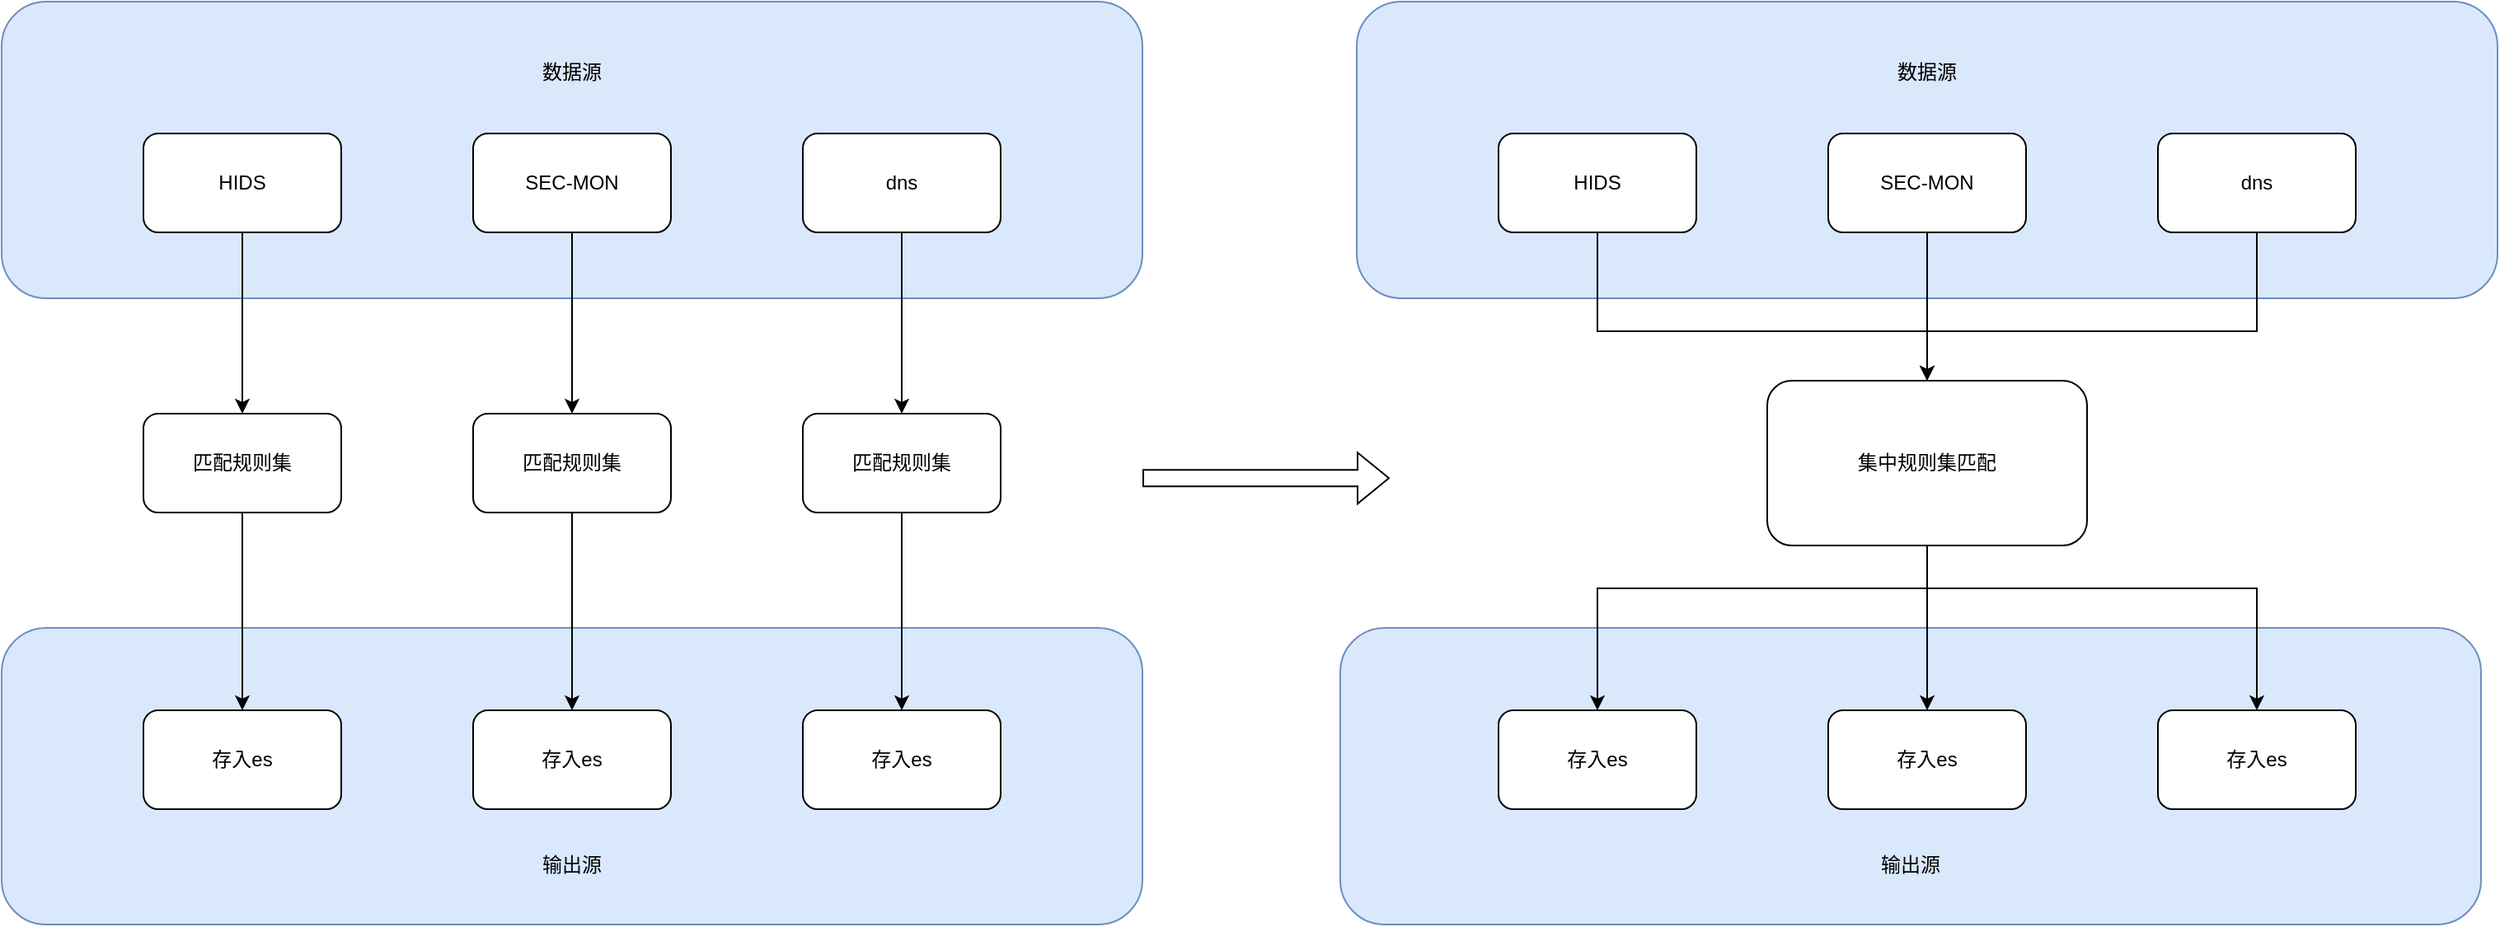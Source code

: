 <mxfile version="20.6.0" type="github">
  <diagram id="VQYcUe_oQCwso1XbFN0q" name="第 1 页">
    <mxGraphModel dx="1630" dy="1084" grid="1" gridSize="10" guides="1" tooltips="1" connect="1" arrows="1" fold="1" page="1" pageScale="1" pageWidth="827" pageHeight="1169" math="0" shadow="0">
      <root>
        <mxCell id="0" />
        <mxCell id="1" parent="0" />
        <mxCell id="kJi_dVdC59Bn_U06gm7y-30" value="&lt;br&gt;&lt;br&gt;&lt;br&gt;&lt;br&gt;&lt;br&gt;&lt;br&gt;&lt;br&gt;&lt;br&gt;&lt;br&gt;输出源" style="rounded=1;fillColor=#dae8fc;strokeColor=#6c8ebf;whiteSpace=wrap;html=1;labelBackgroundColor=none;verticalAlign=top;labelPosition=center;verticalLabelPosition=middle;align=center;" vertex="1" parent="1">
          <mxGeometry x="880" y="684" width="692" height="180" as="geometry" />
        </mxCell>
        <mxCell id="kJi_dVdC59Bn_U06gm7y-23" value="&lt;br&gt;&lt;br&gt;&lt;br&gt;&lt;br&gt;&lt;br&gt;&lt;br&gt;&lt;br&gt;&lt;br&gt;&lt;br&gt;输出源" style="rounded=1;fillColor=#dae8fc;strokeColor=#6c8ebf;whiteSpace=wrap;html=1;labelBackgroundColor=none;verticalAlign=top;labelPosition=center;verticalLabelPosition=middle;align=center;" vertex="1" parent="1">
          <mxGeometry x="68" y="684" width="692" height="180" as="geometry" />
        </mxCell>
        <mxCell id="kJi_dVdC59Bn_U06gm7y-10" value="&lt;br&gt;&lt;br&gt;数据源" style="rounded=1;fillColor=#dae8fc;strokeColor=#6c8ebf;whiteSpace=wrap;html=1;labelBackgroundColor=none;verticalAlign=top;labelPosition=center;verticalLabelPosition=middle;align=center;" vertex="1" parent="1">
          <mxGeometry x="68" y="304" width="692" height="180" as="geometry" />
        </mxCell>
        <mxCell id="kJi_dVdC59Bn_U06gm7y-8" value="" style="edgeStyle=orthogonalEdgeStyle;rounded=0;orthogonalLoop=1;jettySize=auto;html=1;" edge="1" parent="1" source="kJi_dVdC59Bn_U06gm7y-1" target="kJi_dVdC59Bn_U06gm7y-4">
          <mxGeometry relative="1" as="geometry" />
        </mxCell>
        <mxCell id="kJi_dVdC59Bn_U06gm7y-1" value="HIDS" style="rounded=1;whiteSpace=wrap;html=1;" vertex="1" parent="1">
          <mxGeometry x="154" y="384" width="120" height="60" as="geometry" />
        </mxCell>
        <mxCell id="kJi_dVdC59Bn_U06gm7y-7" value="" style="edgeStyle=orthogonalEdgeStyle;rounded=0;orthogonalLoop=1;jettySize=auto;html=1;" edge="1" parent="1" source="kJi_dVdC59Bn_U06gm7y-2" target="kJi_dVdC59Bn_U06gm7y-5">
          <mxGeometry relative="1" as="geometry" />
        </mxCell>
        <mxCell id="kJi_dVdC59Bn_U06gm7y-2" value="SEC-MON" style="rounded=1;whiteSpace=wrap;html=1;" vertex="1" parent="1">
          <mxGeometry x="354" y="384" width="120" height="60" as="geometry" />
        </mxCell>
        <mxCell id="kJi_dVdC59Bn_U06gm7y-9" value="" style="edgeStyle=orthogonalEdgeStyle;rounded=0;orthogonalLoop=1;jettySize=auto;html=1;" edge="1" parent="1" source="kJi_dVdC59Bn_U06gm7y-3" target="kJi_dVdC59Bn_U06gm7y-6">
          <mxGeometry relative="1" as="geometry" />
        </mxCell>
        <mxCell id="kJi_dVdC59Bn_U06gm7y-3" value="dns" style="rounded=1;whiteSpace=wrap;html=1;" vertex="1" parent="1">
          <mxGeometry x="554" y="384" width="120" height="60" as="geometry" />
        </mxCell>
        <mxCell id="kJi_dVdC59Bn_U06gm7y-25" style="edgeStyle=orthogonalEdgeStyle;rounded=0;orthogonalLoop=1;jettySize=auto;html=1;entryX=0.5;entryY=0;entryDx=0;entryDy=0;" edge="1" parent="1" source="kJi_dVdC59Bn_U06gm7y-4" target="kJi_dVdC59Bn_U06gm7y-18">
          <mxGeometry relative="1" as="geometry" />
        </mxCell>
        <mxCell id="kJi_dVdC59Bn_U06gm7y-4" value="匹配规则集" style="rounded=1;whiteSpace=wrap;html=1;" vertex="1" parent="1">
          <mxGeometry x="154" y="554" width="120" height="60" as="geometry" />
        </mxCell>
        <mxCell id="kJi_dVdC59Bn_U06gm7y-28" style="edgeStyle=orthogonalEdgeStyle;rounded=0;orthogonalLoop=1;jettySize=auto;html=1;entryX=0.5;entryY=0;entryDx=0;entryDy=0;" edge="1" parent="1" source="kJi_dVdC59Bn_U06gm7y-5" target="kJi_dVdC59Bn_U06gm7y-27">
          <mxGeometry relative="1" as="geometry" />
        </mxCell>
        <mxCell id="kJi_dVdC59Bn_U06gm7y-5" value="匹配规则集" style="rounded=1;whiteSpace=wrap;html=1;" vertex="1" parent="1">
          <mxGeometry x="354" y="554" width="120" height="60" as="geometry" />
        </mxCell>
        <mxCell id="kJi_dVdC59Bn_U06gm7y-29" style="edgeStyle=orthogonalEdgeStyle;rounded=0;orthogonalLoop=1;jettySize=auto;html=1;entryX=0.5;entryY=0;entryDx=0;entryDy=0;" edge="1" parent="1" source="kJi_dVdC59Bn_U06gm7y-6" target="kJi_dVdC59Bn_U06gm7y-26">
          <mxGeometry relative="1" as="geometry" />
        </mxCell>
        <mxCell id="kJi_dVdC59Bn_U06gm7y-6" value="匹配规则集" style="rounded=1;whiteSpace=wrap;html=1;" vertex="1" parent="1">
          <mxGeometry x="554" y="554" width="120" height="60" as="geometry" />
        </mxCell>
        <mxCell id="kJi_dVdC59Bn_U06gm7y-11" value="" style="shape=flexArrow;endArrow=classic;html=1;rounded=0;" edge="1" parent="1">
          <mxGeometry width="50" height="50" relative="1" as="geometry">
            <mxPoint x="760" y="593.17" as="sourcePoint" />
            <mxPoint x="910" y="593.17" as="targetPoint" />
          </mxGeometry>
        </mxCell>
        <mxCell id="kJi_dVdC59Bn_U06gm7y-13" value="&lt;br&gt;&lt;br&gt;数据源" style="rounded=1;fillColor=#dae8fc;strokeColor=#6c8ebf;whiteSpace=wrap;html=1;labelBackgroundColor=none;verticalAlign=top;labelPosition=center;verticalLabelPosition=middle;align=center;" vertex="1" parent="1">
          <mxGeometry x="890" y="304" width="692" height="180" as="geometry" />
        </mxCell>
        <mxCell id="kJi_dVdC59Bn_U06gm7y-19" style="edgeStyle=orthogonalEdgeStyle;rounded=0;orthogonalLoop=1;jettySize=auto;html=1;exitX=0.5;exitY=1;exitDx=0;exitDy=0;entryX=0.5;entryY=0;entryDx=0;entryDy=0;" edge="1" parent="1" source="kJi_dVdC59Bn_U06gm7y-14" target="kJi_dVdC59Bn_U06gm7y-17">
          <mxGeometry relative="1" as="geometry">
            <Array as="points">
              <mxPoint x="1036" y="504" />
              <mxPoint x="1236" y="504" />
            </Array>
          </mxGeometry>
        </mxCell>
        <mxCell id="kJi_dVdC59Bn_U06gm7y-14" value="HIDS" style="rounded=1;whiteSpace=wrap;html=1;" vertex="1" parent="1">
          <mxGeometry x="976" y="384" width="120" height="60" as="geometry" />
        </mxCell>
        <mxCell id="kJi_dVdC59Bn_U06gm7y-21" style="edgeStyle=orthogonalEdgeStyle;rounded=0;orthogonalLoop=1;jettySize=auto;html=1;" edge="1" parent="1" source="kJi_dVdC59Bn_U06gm7y-15">
          <mxGeometry relative="1" as="geometry">
            <mxPoint x="1236" y="564" as="targetPoint" />
          </mxGeometry>
        </mxCell>
        <mxCell id="kJi_dVdC59Bn_U06gm7y-15" value="SEC-MON" style="rounded=1;whiteSpace=wrap;html=1;" vertex="1" parent="1">
          <mxGeometry x="1176" y="384" width="120" height="60" as="geometry" />
        </mxCell>
        <mxCell id="kJi_dVdC59Bn_U06gm7y-22" style="edgeStyle=orthogonalEdgeStyle;rounded=0;orthogonalLoop=1;jettySize=auto;html=1;" edge="1" parent="1" source="kJi_dVdC59Bn_U06gm7y-16" target="kJi_dVdC59Bn_U06gm7y-17">
          <mxGeometry relative="1" as="geometry">
            <Array as="points">
              <mxPoint x="1436" y="504" />
              <mxPoint x="1236" y="504" />
            </Array>
          </mxGeometry>
        </mxCell>
        <mxCell id="kJi_dVdC59Bn_U06gm7y-16" value="dns" style="rounded=1;whiteSpace=wrap;html=1;" vertex="1" parent="1">
          <mxGeometry x="1376" y="384" width="120" height="60" as="geometry" />
        </mxCell>
        <mxCell id="kJi_dVdC59Bn_U06gm7y-34" style="edgeStyle=orthogonalEdgeStyle;rounded=0;orthogonalLoop=1;jettySize=auto;html=1;exitX=0.5;exitY=1;exitDx=0;exitDy=0;entryX=0.5;entryY=0;entryDx=0;entryDy=0;" edge="1" parent="1" source="kJi_dVdC59Bn_U06gm7y-17" target="kJi_dVdC59Bn_U06gm7y-31">
          <mxGeometry relative="1" as="geometry">
            <Array as="points">
              <mxPoint x="1236" y="660" />
              <mxPoint x="1036" y="660" />
            </Array>
          </mxGeometry>
        </mxCell>
        <mxCell id="kJi_dVdC59Bn_U06gm7y-35" style="edgeStyle=orthogonalEdgeStyle;rounded=0;orthogonalLoop=1;jettySize=auto;html=1;entryX=0.5;entryY=0;entryDx=0;entryDy=0;" edge="1" parent="1" source="kJi_dVdC59Bn_U06gm7y-17" target="kJi_dVdC59Bn_U06gm7y-32">
          <mxGeometry relative="1" as="geometry" />
        </mxCell>
        <mxCell id="kJi_dVdC59Bn_U06gm7y-36" style="edgeStyle=orthogonalEdgeStyle;rounded=0;orthogonalLoop=1;jettySize=auto;html=1;exitX=0.5;exitY=1;exitDx=0;exitDy=0;entryX=0.5;entryY=0;entryDx=0;entryDy=0;" edge="1" parent="1" source="kJi_dVdC59Bn_U06gm7y-17" target="kJi_dVdC59Bn_U06gm7y-33">
          <mxGeometry relative="1" as="geometry">
            <Array as="points">
              <mxPoint x="1236" y="660" />
              <mxPoint x="1436" y="660" />
            </Array>
          </mxGeometry>
        </mxCell>
        <mxCell id="kJi_dVdC59Bn_U06gm7y-17" value="集中规则集匹配" style="rounded=1;whiteSpace=wrap;html=1;labelBackgroundColor=none;" vertex="1" parent="1">
          <mxGeometry x="1139" y="534" width="194" height="100" as="geometry" />
        </mxCell>
        <mxCell id="kJi_dVdC59Bn_U06gm7y-18" value="存入es" style="rounded=1;whiteSpace=wrap;html=1;labelBackgroundColor=none;" vertex="1" parent="1">
          <mxGeometry x="154" y="734" width="120" height="60" as="geometry" />
        </mxCell>
        <mxCell id="kJi_dVdC59Bn_U06gm7y-26" value="存入es" style="rounded=1;whiteSpace=wrap;html=1;labelBackgroundColor=none;" vertex="1" parent="1">
          <mxGeometry x="554" y="734" width="120" height="60" as="geometry" />
        </mxCell>
        <mxCell id="kJi_dVdC59Bn_U06gm7y-27" value="存入es" style="rounded=1;whiteSpace=wrap;html=1;labelBackgroundColor=none;" vertex="1" parent="1">
          <mxGeometry x="354" y="734" width="120" height="60" as="geometry" />
        </mxCell>
        <mxCell id="kJi_dVdC59Bn_U06gm7y-31" value="存入es" style="rounded=1;whiteSpace=wrap;html=1;labelBackgroundColor=none;" vertex="1" parent="1">
          <mxGeometry x="976" y="734" width="120" height="60" as="geometry" />
        </mxCell>
        <mxCell id="kJi_dVdC59Bn_U06gm7y-32" value="存入es" style="rounded=1;whiteSpace=wrap;html=1;labelBackgroundColor=none;" vertex="1" parent="1">
          <mxGeometry x="1176" y="734" width="120" height="60" as="geometry" />
        </mxCell>
        <mxCell id="kJi_dVdC59Bn_U06gm7y-33" value="存入es" style="rounded=1;whiteSpace=wrap;html=1;labelBackgroundColor=none;" vertex="1" parent="1">
          <mxGeometry x="1376" y="734" width="120" height="60" as="geometry" />
        </mxCell>
      </root>
    </mxGraphModel>
  </diagram>
</mxfile>
